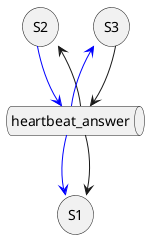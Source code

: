 @startuml

queue heartbeat_answer
storage S1
storage S2
storage S3

heartbeat_answer -[#blue]-> S1
heartbeat_answer --> S1
S2 -[#blue]-> heartbeat_answer
S2 <-- heartbeat_answer
S3 <-[#blue]- heartbeat_answer
S3 --> heartbeat_answer

@enduml